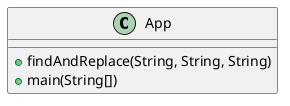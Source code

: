 @startuml
'https://plantuml.com/class-diagram

class App {
+ findAndReplace(String, String, String)
+ main(String[])
}

@enduml